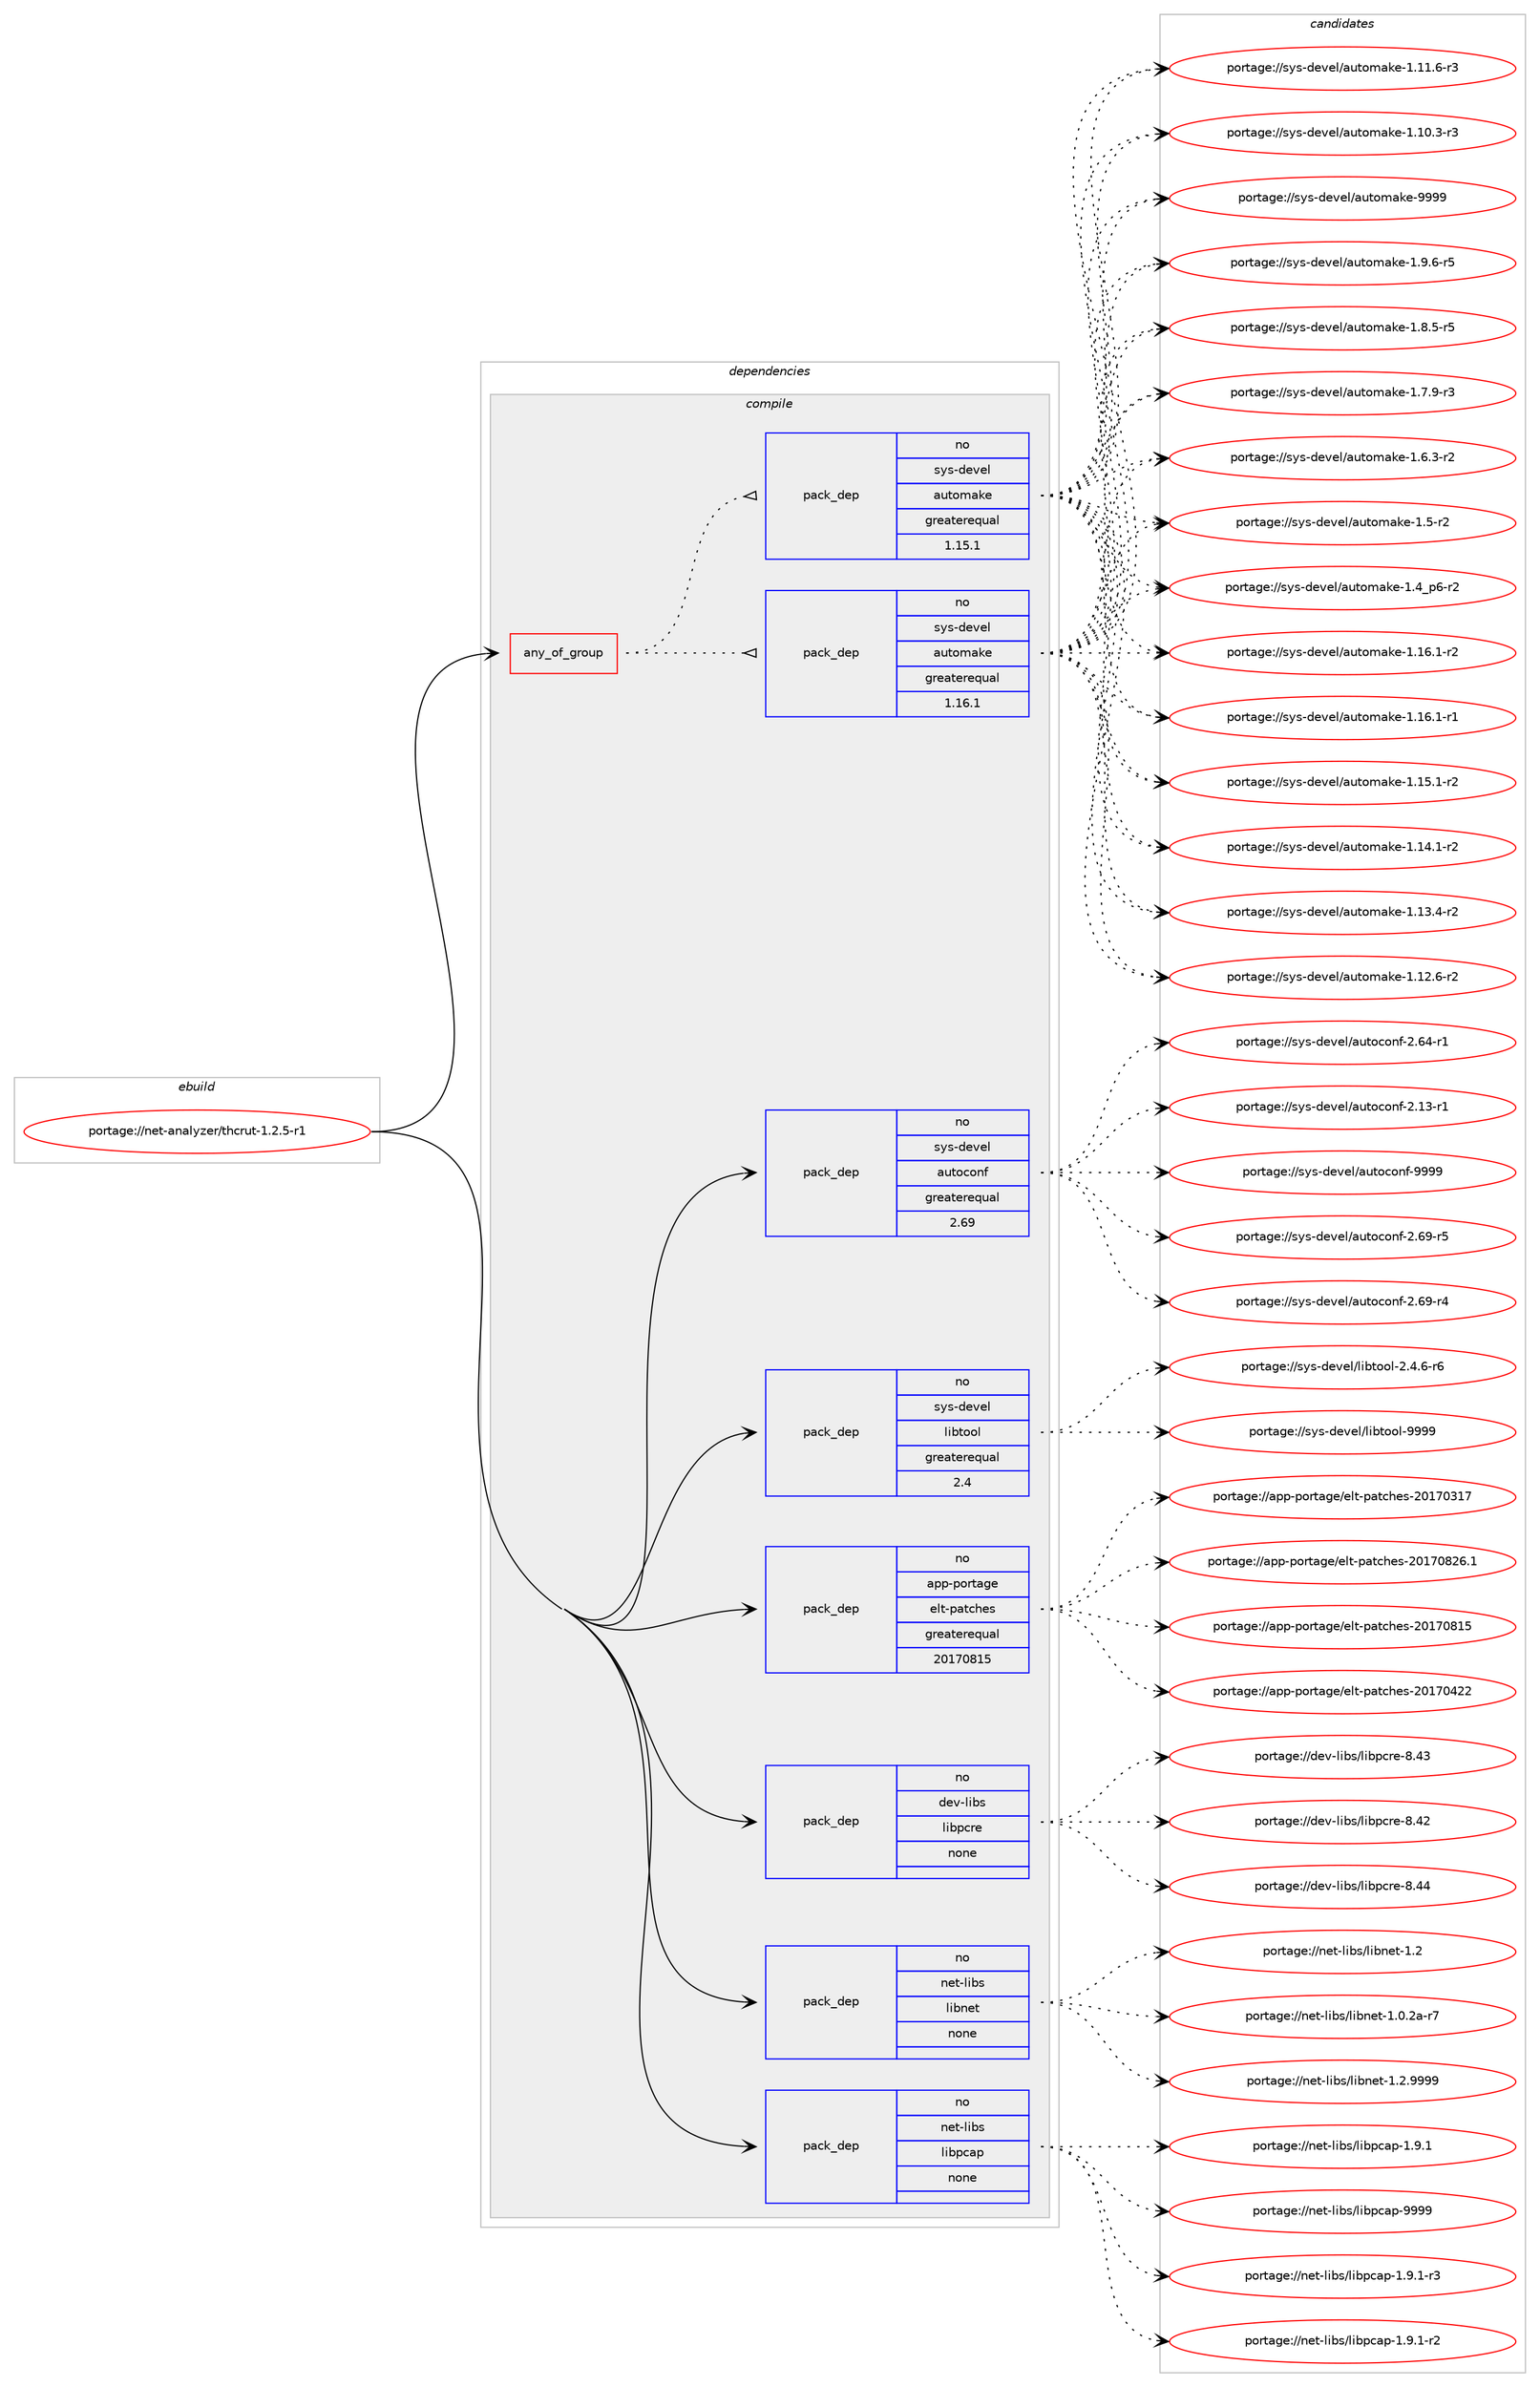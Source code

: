 digraph prolog {

# *************
# Graph options
# *************

newrank=true;
concentrate=true;
compound=true;
graph [rankdir=LR,fontname=Helvetica,fontsize=10,ranksep=1.5];#, ranksep=2.5, nodesep=0.2];
edge  [arrowhead=vee];
node  [fontname=Helvetica,fontsize=10];

# **********
# The ebuild
# **********

subgraph cluster_leftcol {
color=gray;
rank=same;
label=<<i>ebuild</i>>;
id [label="portage://net-analyzer/thcrut-1.2.5-r1", color=red, width=4, href="../net-analyzer/thcrut-1.2.5-r1.svg"];
}

# ****************
# The dependencies
# ****************

subgraph cluster_midcol {
color=gray;
label=<<i>dependencies</i>>;
subgraph cluster_compile {
fillcolor="#eeeeee";
style=filled;
label=<<i>compile</i>>;
subgraph any2220 {
dependency138535 [label=<<TABLE BORDER="0" CELLBORDER="1" CELLSPACING="0" CELLPADDING="4"><TR><TD CELLPADDING="10">any_of_group</TD></TR></TABLE>>, shape=none, color=red];subgraph pack105401 {
dependency138536 [label=<<TABLE BORDER="0" CELLBORDER="1" CELLSPACING="0" CELLPADDING="4" WIDTH="220"><TR><TD ROWSPAN="6" CELLPADDING="30">pack_dep</TD></TR><TR><TD WIDTH="110">no</TD></TR><TR><TD>sys-devel</TD></TR><TR><TD>automake</TD></TR><TR><TD>greaterequal</TD></TR><TR><TD>1.16.1</TD></TR></TABLE>>, shape=none, color=blue];
}
dependency138535:e -> dependency138536:w [weight=20,style="dotted",arrowhead="oinv"];
subgraph pack105402 {
dependency138537 [label=<<TABLE BORDER="0" CELLBORDER="1" CELLSPACING="0" CELLPADDING="4" WIDTH="220"><TR><TD ROWSPAN="6" CELLPADDING="30">pack_dep</TD></TR><TR><TD WIDTH="110">no</TD></TR><TR><TD>sys-devel</TD></TR><TR><TD>automake</TD></TR><TR><TD>greaterequal</TD></TR><TR><TD>1.15.1</TD></TR></TABLE>>, shape=none, color=blue];
}
dependency138535:e -> dependency138537:w [weight=20,style="dotted",arrowhead="oinv"];
}
id:e -> dependency138535:w [weight=20,style="solid",arrowhead="vee"];
subgraph pack105403 {
dependency138538 [label=<<TABLE BORDER="0" CELLBORDER="1" CELLSPACING="0" CELLPADDING="4" WIDTH="220"><TR><TD ROWSPAN="6" CELLPADDING="30">pack_dep</TD></TR><TR><TD WIDTH="110">no</TD></TR><TR><TD>app-portage</TD></TR><TR><TD>elt-patches</TD></TR><TR><TD>greaterequal</TD></TR><TR><TD>20170815</TD></TR></TABLE>>, shape=none, color=blue];
}
id:e -> dependency138538:w [weight=20,style="solid",arrowhead="vee"];
subgraph pack105404 {
dependency138539 [label=<<TABLE BORDER="0" CELLBORDER="1" CELLSPACING="0" CELLPADDING="4" WIDTH="220"><TR><TD ROWSPAN="6" CELLPADDING="30">pack_dep</TD></TR><TR><TD WIDTH="110">no</TD></TR><TR><TD>dev-libs</TD></TR><TR><TD>libpcre</TD></TR><TR><TD>none</TD></TR><TR><TD></TD></TR></TABLE>>, shape=none, color=blue];
}
id:e -> dependency138539:w [weight=20,style="solid",arrowhead="vee"];
subgraph pack105405 {
dependency138540 [label=<<TABLE BORDER="0" CELLBORDER="1" CELLSPACING="0" CELLPADDING="4" WIDTH="220"><TR><TD ROWSPAN="6" CELLPADDING="30">pack_dep</TD></TR><TR><TD WIDTH="110">no</TD></TR><TR><TD>net-libs</TD></TR><TR><TD>libnet</TD></TR><TR><TD>none</TD></TR><TR><TD></TD></TR></TABLE>>, shape=none, color=blue];
}
id:e -> dependency138540:w [weight=20,style="solid",arrowhead="vee"];
subgraph pack105406 {
dependency138541 [label=<<TABLE BORDER="0" CELLBORDER="1" CELLSPACING="0" CELLPADDING="4" WIDTH="220"><TR><TD ROWSPAN="6" CELLPADDING="30">pack_dep</TD></TR><TR><TD WIDTH="110">no</TD></TR><TR><TD>net-libs</TD></TR><TR><TD>libpcap</TD></TR><TR><TD>none</TD></TR><TR><TD></TD></TR></TABLE>>, shape=none, color=blue];
}
id:e -> dependency138541:w [weight=20,style="solid",arrowhead="vee"];
subgraph pack105407 {
dependency138542 [label=<<TABLE BORDER="0" CELLBORDER="1" CELLSPACING="0" CELLPADDING="4" WIDTH="220"><TR><TD ROWSPAN="6" CELLPADDING="30">pack_dep</TD></TR><TR><TD WIDTH="110">no</TD></TR><TR><TD>sys-devel</TD></TR><TR><TD>autoconf</TD></TR><TR><TD>greaterequal</TD></TR><TR><TD>2.69</TD></TR></TABLE>>, shape=none, color=blue];
}
id:e -> dependency138542:w [weight=20,style="solid",arrowhead="vee"];
subgraph pack105408 {
dependency138543 [label=<<TABLE BORDER="0" CELLBORDER="1" CELLSPACING="0" CELLPADDING="4" WIDTH="220"><TR><TD ROWSPAN="6" CELLPADDING="30">pack_dep</TD></TR><TR><TD WIDTH="110">no</TD></TR><TR><TD>sys-devel</TD></TR><TR><TD>libtool</TD></TR><TR><TD>greaterequal</TD></TR><TR><TD>2.4</TD></TR></TABLE>>, shape=none, color=blue];
}
id:e -> dependency138543:w [weight=20,style="solid",arrowhead="vee"];
}
subgraph cluster_compileandrun {
fillcolor="#eeeeee";
style=filled;
label=<<i>compile and run</i>>;
}
subgraph cluster_run {
fillcolor="#eeeeee";
style=filled;
label=<<i>run</i>>;
}
}

# **************
# The candidates
# **************

subgraph cluster_choices {
rank=same;
color=gray;
label=<<i>candidates</i>>;

subgraph choice105401 {
color=black;
nodesep=1;
choice115121115451001011181011084797117116111109971071014557575757 [label="portage://sys-devel/automake-9999", color=red, width=4,href="../sys-devel/automake-9999.svg"];
choice115121115451001011181011084797117116111109971071014549465746544511453 [label="portage://sys-devel/automake-1.9.6-r5", color=red, width=4,href="../sys-devel/automake-1.9.6-r5.svg"];
choice115121115451001011181011084797117116111109971071014549465646534511453 [label="portage://sys-devel/automake-1.8.5-r5", color=red, width=4,href="../sys-devel/automake-1.8.5-r5.svg"];
choice115121115451001011181011084797117116111109971071014549465546574511451 [label="portage://sys-devel/automake-1.7.9-r3", color=red, width=4,href="../sys-devel/automake-1.7.9-r3.svg"];
choice115121115451001011181011084797117116111109971071014549465446514511450 [label="portage://sys-devel/automake-1.6.3-r2", color=red, width=4,href="../sys-devel/automake-1.6.3-r2.svg"];
choice11512111545100101118101108479711711611110997107101454946534511450 [label="portage://sys-devel/automake-1.5-r2", color=red, width=4,href="../sys-devel/automake-1.5-r2.svg"];
choice115121115451001011181011084797117116111109971071014549465295112544511450 [label="portage://sys-devel/automake-1.4_p6-r2", color=red, width=4,href="../sys-devel/automake-1.4_p6-r2.svg"];
choice11512111545100101118101108479711711611110997107101454946495446494511450 [label="portage://sys-devel/automake-1.16.1-r2", color=red, width=4,href="../sys-devel/automake-1.16.1-r2.svg"];
choice11512111545100101118101108479711711611110997107101454946495446494511449 [label="portage://sys-devel/automake-1.16.1-r1", color=red, width=4,href="../sys-devel/automake-1.16.1-r1.svg"];
choice11512111545100101118101108479711711611110997107101454946495346494511450 [label="portage://sys-devel/automake-1.15.1-r2", color=red, width=4,href="../sys-devel/automake-1.15.1-r2.svg"];
choice11512111545100101118101108479711711611110997107101454946495246494511450 [label="portage://sys-devel/automake-1.14.1-r2", color=red, width=4,href="../sys-devel/automake-1.14.1-r2.svg"];
choice11512111545100101118101108479711711611110997107101454946495146524511450 [label="portage://sys-devel/automake-1.13.4-r2", color=red, width=4,href="../sys-devel/automake-1.13.4-r2.svg"];
choice11512111545100101118101108479711711611110997107101454946495046544511450 [label="portage://sys-devel/automake-1.12.6-r2", color=red, width=4,href="../sys-devel/automake-1.12.6-r2.svg"];
choice11512111545100101118101108479711711611110997107101454946494946544511451 [label="portage://sys-devel/automake-1.11.6-r3", color=red, width=4,href="../sys-devel/automake-1.11.6-r3.svg"];
choice11512111545100101118101108479711711611110997107101454946494846514511451 [label="portage://sys-devel/automake-1.10.3-r3", color=red, width=4,href="../sys-devel/automake-1.10.3-r3.svg"];
dependency138536:e -> choice115121115451001011181011084797117116111109971071014557575757:w [style=dotted,weight="100"];
dependency138536:e -> choice115121115451001011181011084797117116111109971071014549465746544511453:w [style=dotted,weight="100"];
dependency138536:e -> choice115121115451001011181011084797117116111109971071014549465646534511453:w [style=dotted,weight="100"];
dependency138536:e -> choice115121115451001011181011084797117116111109971071014549465546574511451:w [style=dotted,weight="100"];
dependency138536:e -> choice115121115451001011181011084797117116111109971071014549465446514511450:w [style=dotted,weight="100"];
dependency138536:e -> choice11512111545100101118101108479711711611110997107101454946534511450:w [style=dotted,weight="100"];
dependency138536:e -> choice115121115451001011181011084797117116111109971071014549465295112544511450:w [style=dotted,weight="100"];
dependency138536:e -> choice11512111545100101118101108479711711611110997107101454946495446494511450:w [style=dotted,weight="100"];
dependency138536:e -> choice11512111545100101118101108479711711611110997107101454946495446494511449:w [style=dotted,weight="100"];
dependency138536:e -> choice11512111545100101118101108479711711611110997107101454946495346494511450:w [style=dotted,weight="100"];
dependency138536:e -> choice11512111545100101118101108479711711611110997107101454946495246494511450:w [style=dotted,weight="100"];
dependency138536:e -> choice11512111545100101118101108479711711611110997107101454946495146524511450:w [style=dotted,weight="100"];
dependency138536:e -> choice11512111545100101118101108479711711611110997107101454946495046544511450:w [style=dotted,weight="100"];
dependency138536:e -> choice11512111545100101118101108479711711611110997107101454946494946544511451:w [style=dotted,weight="100"];
dependency138536:e -> choice11512111545100101118101108479711711611110997107101454946494846514511451:w [style=dotted,weight="100"];
}
subgraph choice105402 {
color=black;
nodesep=1;
choice115121115451001011181011084797117116111109971071014557575757 [label="portage://sys-devel/automake-9999", color=red, width=4,href="../sys-devel/automake-9999.svg"];
choice115121115451001011181011084797117116111109971071014549465746544511453 [label="portage://sys-devel/automake-1.9.6-r5", color=red, width=4,href="../sys-devel/automake-1.9.6-r5.svg"];
choice115121115451001011181011084797117116111109971071014549465646534511453 [label="portage://sys-devel/automake-1.8.5-r5", color=red, width=4,href="../sys-devel/automake-1.8.5-r5.svg"];
choice115121115451001011181011084797117116111109971071014549465546574511451 [label="portage://sys-devel/automake-1.7.9-r3", color=red, width=4,href="../sys-devel/automake-1.7.9-r3.svg"];
choice115121115451001011181011084797117116111109971071014549465446514511450 [label="portage://sys-devel/automake-1.6.3-r2", color=red, width=4,href="../sys-devel/automake-1.6.3-r2.svg"];
choice11512111545100101118101108479711711611110997107101454946534511450 [label="portage://sys-devel/automake-1.5-r2", color=red, width=4,href="../sys-devel/automake-1.5-r2.svg"];
choice115121115451001011181011084797117116111109971071014549465295112544511450 [label="portage://sys-devel/automake-1.4_p6-r2", color=red, width=4,href="../sys-devel/automake-1.4_p6-r2.svg"];
choice11512111545100101118101108479711711611110997107101454946495446494511450 [label="portage://sys-devel/automake-1.16.1-r2", color=red, width=4,href="../sys-devel/automake-1.16.1-r2.svg"];
choice11512111545100101118101108479711711611110997107101454946495446494511449 [label="portage://sys-devel/automake-1.16.1-r1", color=red, width=4,href="../sys-devel/automake-1.16.1-r1.svg"];
choice11512111545100101118101108479711711611110997107101454946495346494511450 [label="portage://sys-devel/automake-1.15.1-r2", color=red, width=4,href="../sys-devel/automake-1.15.1-r2.svg"];
choice11512111545100101118101108479711711611110997107101454946495246494511450 [label="portage://sys-devel/automake-1.14.1-r2", color=red, width=4,href="../sys-devel/automake-1.14.1-r2.svg"];
choice11512111545100101118101108479711711611110997107101454946495146524511450 [label="portage://sys-devel/automake-1.13.4-r2", color=red, width=4,href="../sys-devel/automake-1.13.4-r2.svg"];
choice11512111545100101118101108479711711611110997107101454946495046544511450 [label="portage://sys-devel/automake-1.12.6-r2", color=red, width=4,href="../sys-devel/automake-1.12.6-r2.svg"];
choice11512111545100101118101108479711711611110997107101454946494946544511451 [label="portage://sys-devel/automake-1.11.6-r3", color=red, width=4,href="../sys-devel/automake-1.11.6-r3.svg"];
choice11512111545100101118101108479711711611110997107101454946494846514511451 [label="portage://sys-devel/automake-1.10.3-r3", color=red, width=4,href="../sys-devel/automake-1.10.3-r3.svg"];
dependency138537:e -> choice115121115451001011181011084797117116111109971071014557575757:w [style=dotted,weight="100"];
dependency138537:e -> choice115121115451001011181011084797117116111109971071014549465746544511453:w [style=dotted,weight="100"];
dependency138537:e -> choice115121115451001011181011084797117116111109971071014549465646534511453:w [style=dotted,weight="100"];
dependency138537:e -> choice115121115451001011181011084797117116111109971071014549465546574511451:w [style=dotted,weight="100"];
dependency138537:e -> choice115121115451001011181011084797117116111109971071014549465446514511450:w [style=dotted,weight="100"];
dependency138537:e -> choice11512111545100101118101108479711711611110997107101454946534511450:w [style=dotted,weight="100"];
dependency138537:e -> choice115121115451001011181011084797117116111109971071014549465295112544511450:w [style=dotted,weight="100"];
dependency138537:e -> choice11512111545100101118101108479711711611110997107101454946495446494511450:w [style=dotted,weight="100"];
dependency138537:e -> choice11512111545100101118101108479711711611110997107101454946495446494511449:w [style=dotted,weight="100"];
dependency138537:e -> choice11512111545100101118101108479711711611110997107101454946495346494511450:w [style=dotted,weight="100"];
dependency138537:e -> choice11512111545100101118101108479711711611110997107101454946495246494511450:w [style=dotted,weight="100"];
dependency138537:e -> choice11512111545100101118101108479711711611110997107101454946495146524511450:w [style=dotted,weight="100"];
dependency138537:e -> choice11512111545100101118101108479711711611110997107101454946495046544511450:w [style=dotted,weight="100"];
dependency138537:e -> choice11512111545100101118101108479711711611110997107101454946494946544511451:w [style=dotted,weight="100"];
dependency138537:e -> choice11512111545100101118101108479711711611110997107101454946494846514511451:w [style=dotted,weight="100"];
}
subgraph choice105403 {
color=black;
nodesep=1;
choice971121124511211111411697103101471011081164511297116991041011154550484955485650544649 [label="portage://app-portage/elt-patches-20170826.1", color=red, width=4,href="../app-portage/elt-patches-20170826.1.svg"];
choice97112112451121111141169710310147101108116451129711699104101115455048495548564953 [label="portage://app-portage/elt-patches-20170815", color=red, width=4,href="../app-portage/elt-patches-20170815.svg"];
choice97112112451121111141169710310147101108116451129711699104101115455048495548525050 [label="portage://app-portage/elt-patches-20170422", color=red, width=4,href="../app-portage/elt-patches-20170422.svg"];
choice97112112451121111141169710310147101108116451129711699104101115455048495548514955 [label="portage://app-portage/elt-patches-20170317", color=red, width=4,href="../app-portage/elt-patches-20170317.svg"];
dependency138538:e -> choice971121124511211111411697103101471011081164511297116991041011154550484955485650544649:w [style=dotted,weight="100"];
dependency138538:e -> choice97112112451121111141169710310147101108116451129711699104101115455048495548564953:w [style=dotted,weight="100"];
dependency138538:e -> choice97112112451121111141169710310147101108116451129711699104101115455048495548525050:w [style=dotted,weight="100"];
dependency138538:e -> choice97112112451121111141169710310147101108116451129711699104101115455048495548514955:w [style=dotted,weight="100"];
}
subgraph choice105404 {
color=black;
nodesep=1;
choice10010111845108105981154710810598112991141014556465252 [label="portage://dev-libs/libpcre-8.44", color=red, width=4,href="../dev-libs/libpcre-8.44.svg"];
choice10010111845108105981154710810598112991141014556465251 [label="portage://dev-libs/libpcre-8.43", color=red, width=4,href="../dev-libs/libpcre-8.43.svg"];
choice10010111845108105981154710810598112991141014556465250 [label="portage://dev-libs/libpcre-8.42", color=red, width=4,href="../dev-libs/libpcre-8.42.svg"];
dependency138539:e -> choice10010111845108105981154710810598112991141014556465252:w [style=dotted,weight="100"];
dependency138539:e -> choice10010111845108105981154710810598112991141014556465251:w [style=dotted,weight="100"];
dependency138539:e -> choice10010111845108105981154710810598112991141014556465250:w [style=dotted,weight="100"];
}
subgraph choice105405 {
color=black;
nodesep=1;
choice11010111645108105981154710810598110101116454946504657575757 [label="portage://net-libs/libnet-1.2.9999", color=red, width=4,href="../net-libs/libnet-1.2.9999.svg"];
choice1101011164510810598115471081059811010111645494650 [label="portage://net-libs/libnet-1.2", color=red, width=4,href="../net-libs/libnet-1.2.svg"];
choice11010111645108105981154710810598110101116454946484650974511455 [label="portage://net-libs/libnet-1.0.2a-r7", color=red, width=4,href="../net-libs/libnet-1.0.2a-r7.svg"];
dependency138540:e -> choice11010111645108105981154710810598110101116454946504657575757:w [style=dotted,weight="100"];
dependency138540:e -> choice1101011164510810598115471081059811010111645494650:w [style=dotted,weight="100"];
dependency138540:e -> choice11010111645108105981154710810598110101116454946484650974511455:w [style=dotted,weight="100"];
}
subgraph choice105406 {
color=black;
nodesep=1;
choice1101011164510810598115471081059811299971124557575757 [label="portage://net-libs/libpcap-9999", color=red, width=4,href="../net-libs/libpcap-9999.svg"];
choice1101011164510810598115471081059811299971124549465746494511451 [label="portage://net-libs/libpcap-1.9.1-r3", color=red, width=4,href="../net-libs/libpcap-1.9.1-r3.svg"];
choice1101011164510810598115471081059811299971124549465746494511450 [label="portage://net-libs/libpcap-1.9.1-r2", color=red, width=4,href="../net-libs/libpcap-1.9.1-r2.svg"];
choice110101116451081059811547108105981129997112454946574649 [label="portage://net-libs/libpcap-1.9.1", color=red, width=4,href="../net-libs/libpcap-1.9.1.svg"];
dependency138541:e -> choice1101011164510810598115471081059811299971124557575757:w [style=dotted,weight="100"];
dependency138541:e -> choice1101011164510810598115471081059811299971124549465746494511451:w [style=dotted,weight="100"];
dependency138541:e -> choice1101011164510810598115471081059811299971124549465746494511450:w [style=dotted,weight="100"];
dependency138541:e -> choice110101116451081059811547108105981129997112454946574649:w [style=dotted,weight="100"];
}
subgraph choice105407 {
color=black;
nodesep=1;
choice115121115451001011181011084797117116111991111101024557575757 [label="portage://sys-devel/autoconf-9999", color=red, width=4,href="../sys-devel/autoconf-9999.svg"];
choice1151211154510010111810110847971171161119911111010245504654574511453 [label="portage://sys-devel/autoconf-2.69-r5", color=red, width=4,href="../sys-devel/autoconf-2.69-r5.svg"];
choice1151211154510010111810110847971171161119911111010245504654574511452 [label="portage://sys-devel/autoconf-2.69-r4", color=red, width=4,href="../sys-devel/autoconf-2.69-r4.svg"];
choice1151211154510010111810110847971171161119911111010245504654524511449 [label="portage://sys-devel/autoconf-2.64-r1", color=red, width=4,href="../sys-devel/autoconf-2.64-r1.svg"];
choice1151211154510010111810110847971171161119911111010245504649514511449 [label="portage://sys-devel/autoconf-2.13-r1", color=red, width=4,href="../sys-devel/autoconf-2.13-r1.svg"];
dependency138542:e -> choice115121115451001011181011084797117116111991111101024557575757:w [style=dotted,weight="100"];
dependency138542:e -> choice1151211154510010111810110847971171161119911111010245504654574511453:w [style=dotted,weight="100"];
dependency138542:e -> choice1151211154510010111810110847971171161119911111010245504654574511452:w [style=dotted,weight="100"];
dependency138542:e -> choice1151211154510010111810110847971171161119911111010245504654524511449:w [style=dotted,weight="100"];
dependency138542:e -> choice1151211154510010111810110847971171161119911111010245504649514511449:w [style=dotted,weight="100"];
}
subgraph choice105408 {
color=black;
nodesep=1;
choice1151211154510010111810110847108105981161111111084557575757 [label="portage://sys-devel/libtool-9999", color=red, width=4,href="../sys-devel/libtool-9999.svg"];
choice1151211154510010111810110847108105981161111111084550465246544511454 [label="portage://sys-devel/libtool-2.4.6-r6", color=red, width=4,href="../sys-devel/libtool-2.4.6-r6.svg"];
dependency138543:e -> choice1151211154510010111810110847108105981161111111084557575757:w [style=dotted,weight="100"];
dependency138543:e -> choice1151211154510010111810110847108105981161111111084550465246544511454:w [style=dotted,weight="100"];
}
}

}
